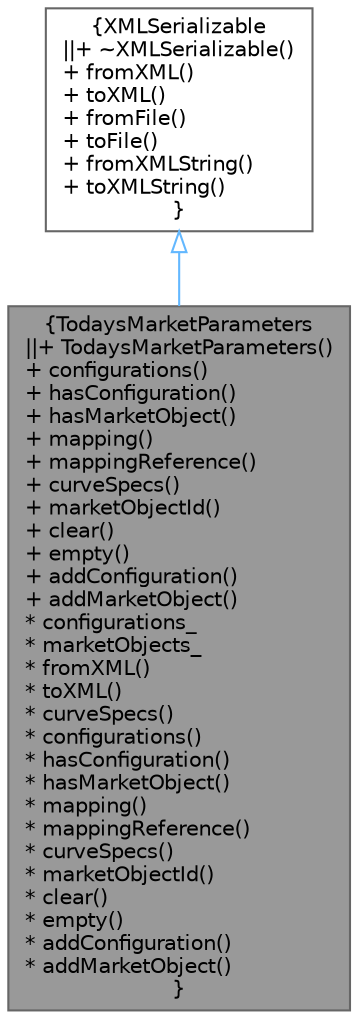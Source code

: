 digraph "TodaysMarketParameters"
{
 // INTERACTIVE_SVG=YES
 // LATEX_PDF_SIZE
  bgcolor="transparent";
  edge [fontname=Helvetica,fontsize=10,labelfontname=Helvetica,labelfontsize=10];
  node [fontname=Helvetica,fontsize=10,shape=box,height=0.2,width=0.4];
  Node1 [label="{TodaysMarketParameters\n||+ TodaysMarketParameters()\l+ configurations()\l+ hasConfiguration()\l+ hasMarketObject()\l+ mapping()\l+ mappingReference()\l+ curveSpecs()\l+ marketObjectId()\l+ clear()\l+ empty()\l+ addConfiguration()\l+ addMarketObject()\l* configurations_\l* marketObjects_\l* fromXML()\l* toXML()\l* curveSpecs()\l* configurations()\l* hasConfiguration()\l* hasMarketObject()\l* mapping()\l* mappingReference()\l* curveSpecs()\l* marketObjectId()\l* clear()\l* empty()\l* addConfiguration()\l* addMarketObject()\l}",height=0.2,width=0.4,color="gray40", fillcolor="grey60", style="filled", fontcolor="black",tooltip="Today's Market Parameters."];
  Node2 -> Node1 [dir="back",color="steelblue1",style="solid",arrowtail="onormal"];
  Node2 [label="{XMLSerializable\n||+ ~XMLSerializable()\l+ fromXML()\l+ toXML()\l+ fromFile()\l+ toFile()\l+ fromXMLString()\l+ toXMLString()\l}",height=0.2,width=0.4,color="gray40", fillcolor="white", style="filled",URL="$classore_1_1data_1_1_x_m_l_serializable.html",tooltip="Base class for all serializable classes."];
}

